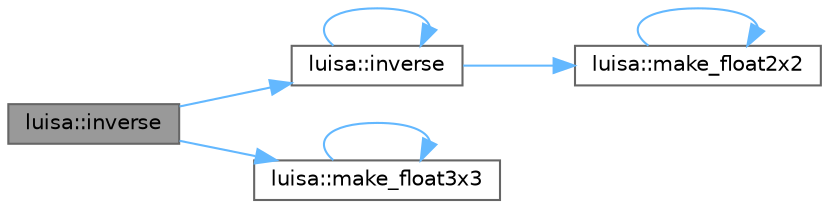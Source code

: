 digraph "luisa::inverse"
{
 // LATEX_PDF_SIZE
  bgcolor="transparent";
  edge [fontname=Helvetica,fontsize=10,labelfontname=Helvetica,labelfontsize=10];
  node [fontname=Helvetica,fontsize=10,shape=box,height=0.2,width=0.4];
  rankdir="LR";
  Node1 [id="Node000001",label="luisa::inverse",height=0.2,width=0.4,color="gray40", fillcolor="grey60", style="filled", fontcolor="black",tooltip=" "];
  Node1 -> Node2 [id="edge1_Node000001_Node000002",color="steelblue1",style="solid",tooltip=" "];
  Node2 [id="Node000002",label="luisa::inverse",height=0.2,width=0.4,color="grey40", fillcolor="white", style="filled",URL="$namespaceluisa.html#a6a2687a4774a5438f982e8eaf28f044e",tooltip=" "];
  Node2 -> Node2 [id="edge2_Node000002_Node000002",color="steelblue1",style="solid",tooltip=" "];
  Node2 -> Node3 [id="edge3_Node000002_Node000003",color="steelblue1",style="solid",tooltip=" "];
  Node3 [id="Node000003",label="luisa::make_float2x2",height=0.2,width=0.4,color="grey40", fillcolor="white", style="filled",URL="$namespaceluisa.html#a8aff8ca561a823cc1810fb9be10d4682",tooltip="make float2x2"];
  Node3 -> Node3 [id="edge4_Node000003_Node000003",color="steelblue1",style="solid",tooltip=" "];
  Node1 -> Node4 [id="edge5_Node000001_Node000004",color="steelblue1",style="solid",tooltip=" "];
  Node4 [id="Node000004",label="luisa::make_float3x3",height=0.2,width=0.4,color="grey40", fillcolor="white", style="filled",URL="$namespaceluisa.html#afa3382589ab4f3270a90241bf1a22283",tooltip="make float3x3"];
  Node4 -> Node4 [id="edge6_Node000004_Node000004",color="steelblue1",style="solid",tooltip=" "];
}
